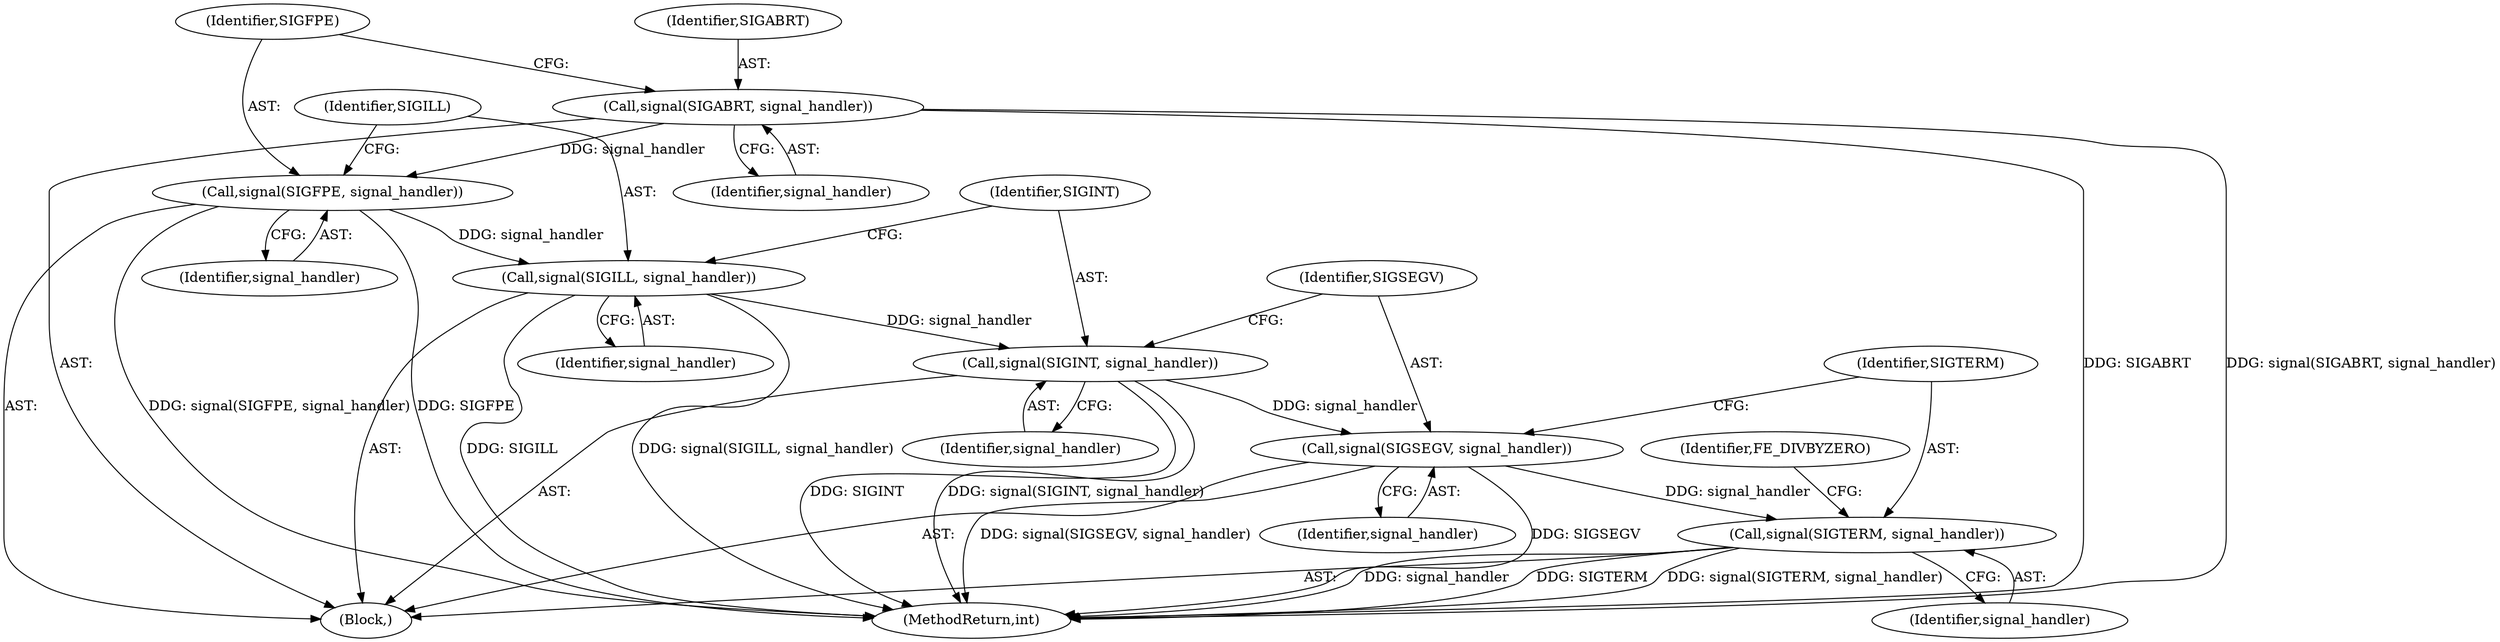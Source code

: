 digraph "0_Android_9d4853418ab2f754c2b63e091c29c5529b8b86ca_94@API" {
"1000174" [label="(Call,signal(SIGABRT, signal_handler))"];
"1000177" [label="(Call,signal(SIGFPE, signal_handler))"];
"1000180" [label="(Call,signal(SIGILL, signal_handler))"];
"1000183" [label="(Call,signal(SIGINT, signal_handler))"];
"1000186" [label="(Call,signal(SIGSEGV, signal_handler))"];
"1000189" [label="(Call,signal(SIGTERM, signal_handler))"];
"1000189" [label="(Call,signal(SIGTERM, signal_handler))"];
"1000178" [label="(Identifier,SIGFPE)"];
"1000191" [label="(Identifier,signal_handler)"];
"1000186" [label="(Call,signal(SIGSEGV, signal_handler))"];
"1000182" [label="(Identifier,signal_handler)"];
"1000180" [label="(Call,signal(SIGILL, signal_handler))"];
"1000187" [label="(Identifier,SIGSEGV)"];
"1000174" [label="(Call,signal(SIGABRT, signal_handler))"];
"1000188" [label="(Identifier,signal_handler)"];
"1000194" [label="(Identifier,FE_DIVBYZERO)"];
"1000184" [label="(Identifier,SIGINT)"];
"1000183" [label="(Call,signal(SIGINT, signal_handler))"];
"1000179" [label="(Identifier,signal_handler)"];
"1000181" [label="(Identifier,SIGILL)"];
"1000176" [label="(Identifier,signal_handler)"];
"1000190" [label="(Identifier,SIGTERM)"];
"1000185" [label="(Identifier,signal_handler)"];
"1000175" [label="(Identifier,SIGABRT)"];
"1000149" [label="(Block,)"];
"1001841" [label="(MethodReturn,int)"];
"1000177" [label="(Call,signal(SIGFPE, signal_handler))"];
"1000174" -> "1000149"  [label="AST: "];
"1000174" -> "1000176"  [label="CFG: "];
"1000175" -> "1000174"  [label="AST: "];
"1000176" -> "1000174"  [label="AST: "];
"1000178" -> "1000174"  [label="CFG: "];
"1000174" -> "1001841"  [label="DDG: signal(SIGABRT, signal_handler)"];
"1000174" -> "1001841"  [label="DDG: SIGABRT"];
"1000174" -> "1000177"  [label="DDG: signal_handler"];
"1000177" -> "1000149"  [label="AST: "];
"1000177" -> "1000179"  [label="CFG: "];
"1000178" -> "1000177"  [label="AST: "];
"1000179" -> "1000177"  [label="AST: "];
"1000181" -> "1000177"  [label="CFG: "];
"1000177" -> "1001841"  [label="DDG: SIGFPE"];
"1000177" -> "1001841"  [label="DDG: signal(SIGFPE, signal_handler)"];
"1000177" -> "1000180"  [label="DDG: signal_handler"];
"1000180" -> "1000149"  [label="AST: "];
"1000180" -> "1000182"  [label="CFG: "];
"1000181" -> "1000180"  [label="AST: "];
"1000182" -> "1000180"  [label="AST: "];
"1000184" -> "1000180"  [label="CFG: "];
"1000180" -> "1001841"  [label="DDG: SIGILL"];
"1000180" -> "1001841"  [label="DDG: signal(SIGILL, signal_handler)"];
"1000180" -> "1000183"  [label="DDG: signal_handler"];
"1000183" -> "1000149"  [label="AST: "];
"1000183" -> "1000185"  [label="CFG: "];
"1000184" -> "1000183"  [label="AST: "];
"1000185" -> "1000183"  [label="AST: "];
"1000187" -> "1000183"  [label="CFG: "];
"1000183" -> "1001841"  [label="DDG: SIGINT"];
"1000183" -> "1001841"  [label="DDG: signal(SIGINT, signal_handler)"];
"1000183" -> "1000186"  [label="DDG: signal_handler"];
"1000186" -> "1000149"  [label="AST: "];
"1000186" -> "1000188"  [label="CFG: "];
"1000187" -> "1000186"  [label="AST: "];
"1000188" -> "1000186"  [label="AST: "];
"1000190" -> "1000186"  [label="CFG: "];
"1000186" -> "1001841"  [label="DDG: signal(SIGSEGV, signal_handler)"];
"1000186" -> "1001841"  [label="DDG: SIGSEGV"];
"1000186" -> "1000189"  [label="DDG: signal_handler"];
"1000189" -> "1000149"  [label="AST: "];
"1000189" -> "1000191"  [label="CFG: "];
"1000190" -> "1000189"  [label="AST: "];
"1000191" -> "1000189"  [label="AST: "];
"1000194" -> "1000189"  [label="CFG: "];
"1000189" -> "1001841"  [label="DDG: SIGTERM"];
"1000189" -> "1001841"  [label="DDG: signal(SIGTERM, signal_handler)"];
"1000189" -> "1001841"  [label="DDG: signal_handler"];
}
